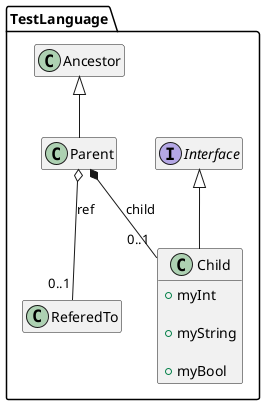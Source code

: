 @startuml
hide empty members

package TestLanguage {

class Child {

+myInt

+myString

+myBool
}

' this class extends:
' this class has interfaces:
Interface <|-- Child 


class Parent {
}

' this class extends:
Ancestor <|-- Parent 
' this class has interfaces:

Parent o-- "0..1"ReferedTo : ref
Parent *-- "0..1" Child : child

interface Interface {
}
hide empty members
' this interface extends:

}
@enduml

